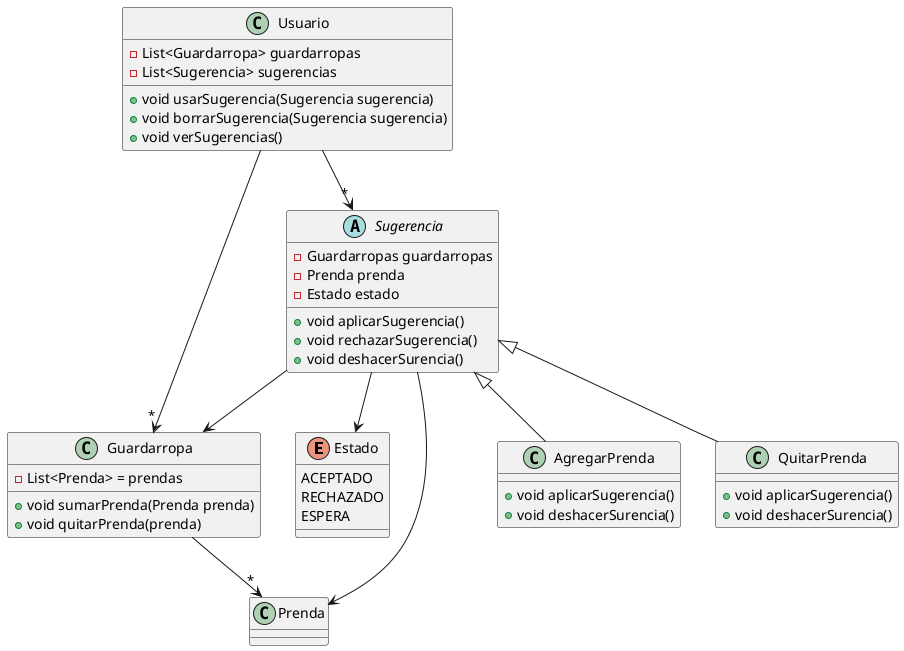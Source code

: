 @startuml tp-qmp
'https://plantuml.com/class-diagram
' - private
' + public

' Part 1: Organizaciones y Miembros

enum Estado {
    ACEPTADO
    RECHAZADO
    ESPERA
}

class Usuario {
    - List<Guardarropa> guardarropas
    - List<Sugerencia> sugerencias

    + void usarSugerencia(Sugerencia sugerencia)
    + void borrarSugerencia(Sugerencia sugerencia)
    + void verSugerencias()
}

class Prenda {
}

class Guardarropa {
    - List<Prenda> = prendas

    + void sumarPrenda(Prenda prenda)
    + void quitarPrenda(prenda)
}

abstract class Sugerencia {
    - Guardarropas guardarropas
    - Prenda prenda
    - Estado estado

    + void aplicarSugerencia()
    + void rechazarSugerencia()
    + void deshacerSurencia()
}

class AgregarPrenda extends Sugerencia{
    + void aplicarSugerencia()
    + void deshacerSurencia()
}

class QuitarPrenda extends Sugerencia{
    + void aplicarSugerencia()
    + void deshacerSurencia()
}


Usuario --> "*" Sugerencia
Usuario --> "*" Guardarropa
Guardarropa --> "*" Prenda
Sugerencia --> Estado
Sugerencia --> Guardarropa
Sugerencia --> Prenda

@enduml